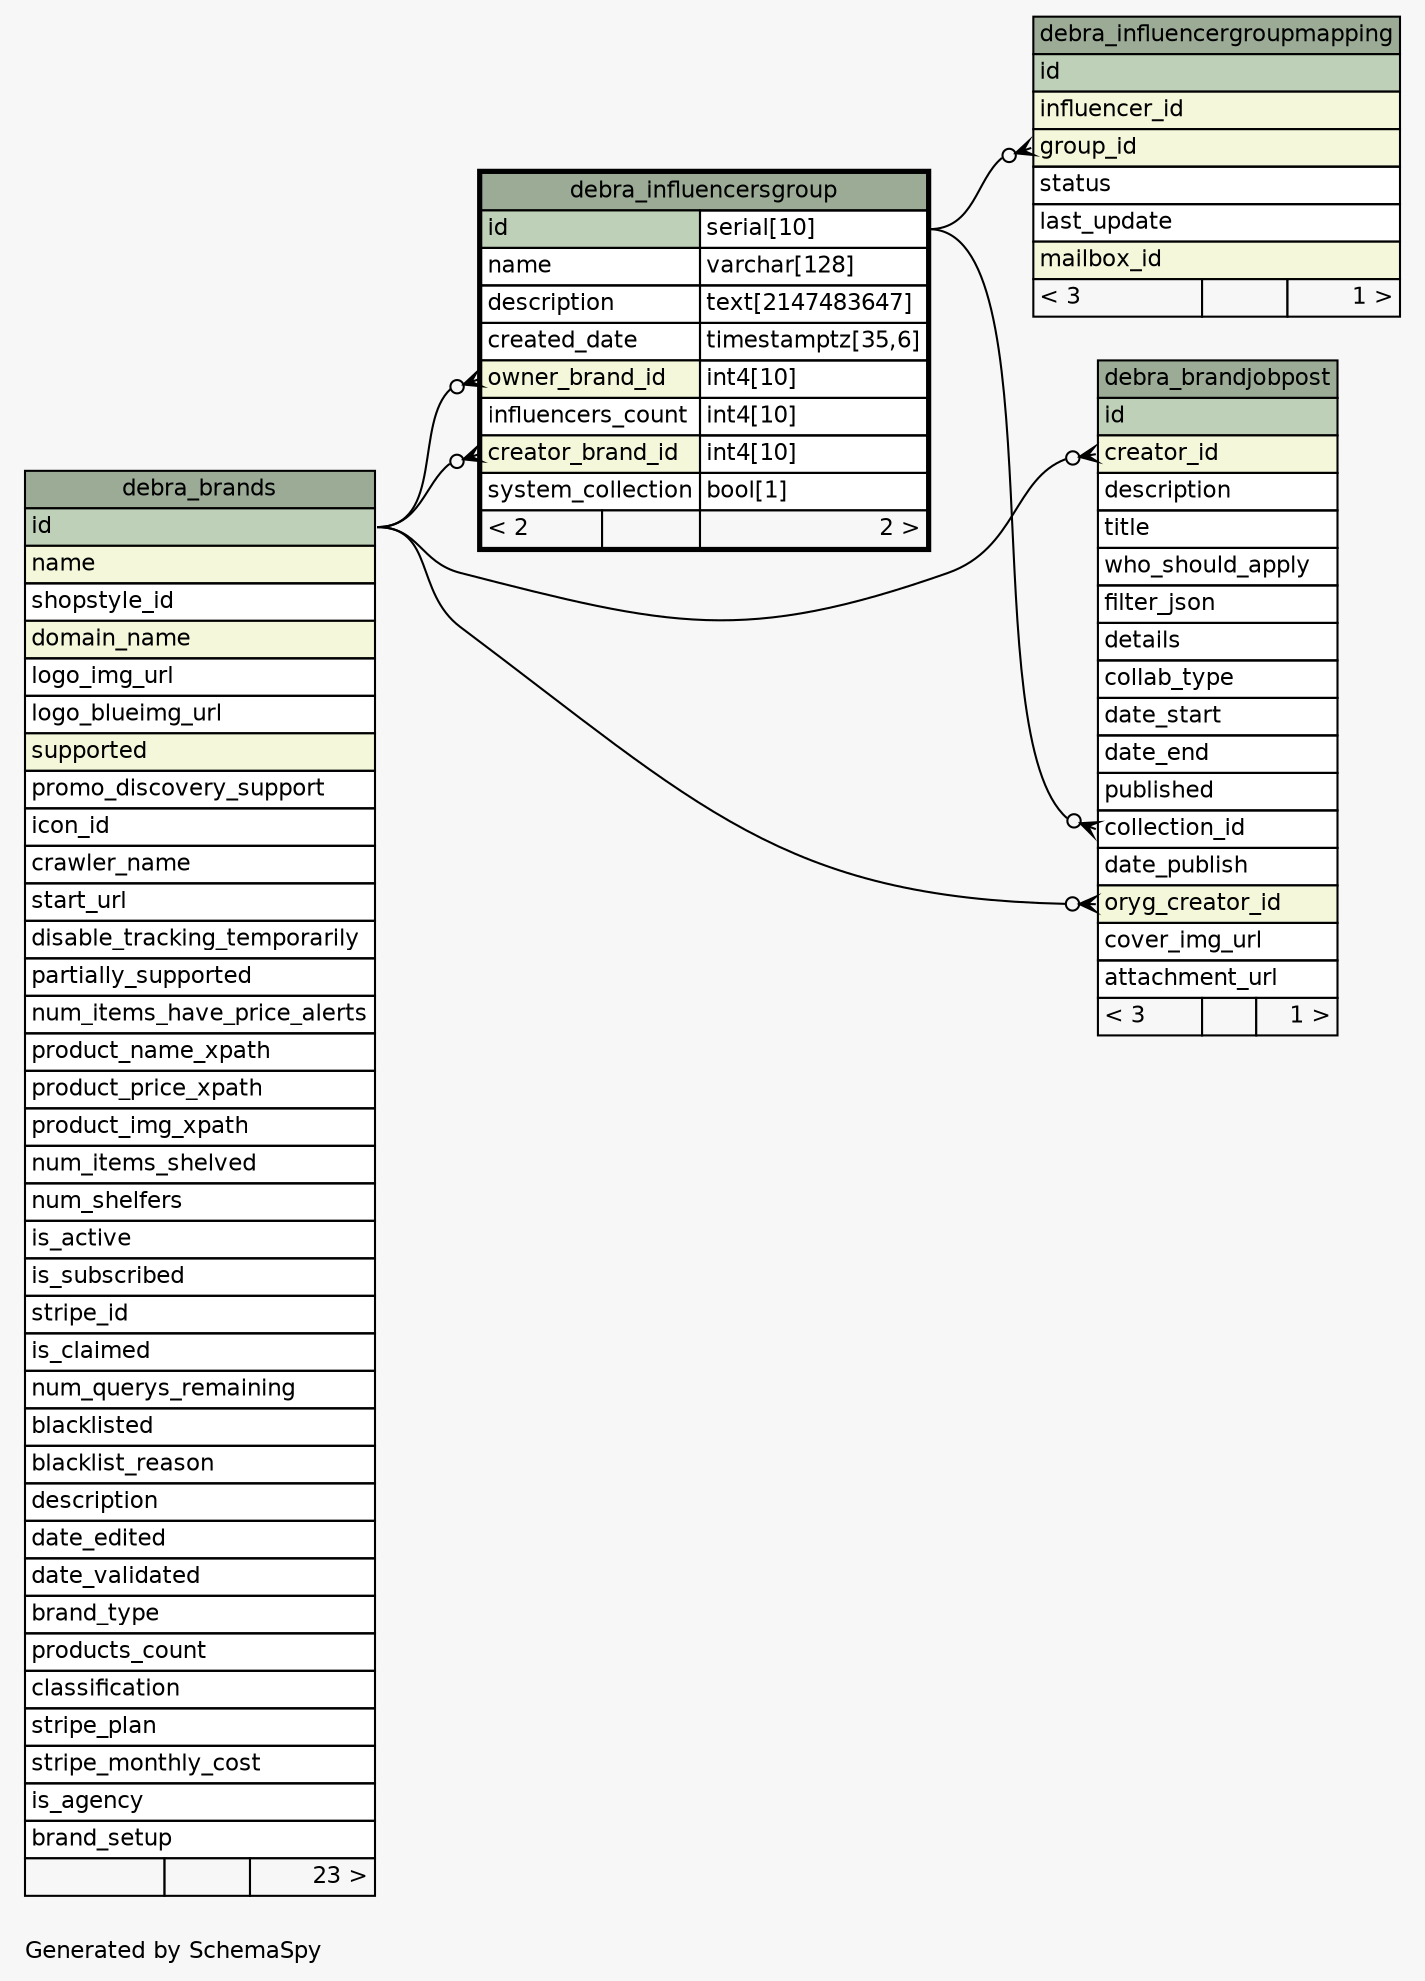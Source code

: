 // dot 2.36.0 on Linux 3.17.0-rc4-a1
// SchemaSpy rev 590
digraph "oneDegreeRelationshipsDiagram" {
  graph [
    rankdir="RL"
    bgcolor="#f7f7f7"
    label="\nGenerated by SchemaSpy"
    labeljust="l"
    nodesep="0.18"
    ranksep="0.46"
    fontname="Helvetica"
    fontsize="11"
  ];
  node [
    fontname="Helvetica"
    fontsize="11"
    shape="plaintext"
  ];
  edge [
    arrowsize="0.8"
  ];
  "debra_brandjobpost":"collection_id":w -> "debra_influencersgroup":"id.type":e [arrowhead=none dir=back arrowtail=crowodot];
  "debra_brandjobpost":"creator_id":w -> "debra_brands":"id":e [arrowhead=none dir=back arrowtail=crowodot];
  "debra_brandjobpost":"oryg_creator_id":w -> "debra_brands":"id":e [arrowhead=none dir=back arrowtail=crowodot];
  "debra_influencergroupmapping":"group_id":w -> "debra_influencersgroup":"id.type":e [arrowhead=none dir=back arrowtail=crowodot];
  "debra_influencersgroup":"creator_brand_id":w -> "debra_brands":"id":e [arrowhead=none dir=back arrowtail=crowodot];
  "debra_influencersgroup":"owner_brand_id":w -> "debra_brands":"id":e [arrowhead=none dir=back arrowtail=crowodot];
  "debra_brandjobpost" [
    label=<
    <TABLE BORDER="0" CELLBORDER="1" CELLSPACING="0" BGCOLOR="#ffffff">
      <TR><TD COLSPAN="3" BGCOLOR="#9bab96" ALIGN="CENTER">debra_brandjobpost</TD></TR>
      <TR><TD PORT="id" COLSPAN="3" BGCOLOR="#bed1b8" ALIGN="LEFT">id</TD></TR>
      <TR><TD PORT="creator_id" COLSPAN="3" BGCOLOR="#f4f7da" ALIGN="LEFT">creator_id</TD></TR>
      <TR><TD PORT="description" COLSPAN="3" ALIGN="LEFT">description</TD></TR>
      <TR><TD PORT="title" COLSPAN="3" ALIGN="LEFT">title</TD></TR>
      <TR><TD PORT="who_should_apply" COLSPAN="3" ALIGN="LEFT">who_should_apply</TD></TR>
      <TR><TD PORT="filter_json" COLSPAN="3" ALIGN="LEFT">filter_json</TD></TR>
      <TR><TD PORT="details" COLSPAN="3" ALIGN="LEFT">details</TD></TR>
      <TR><TD PORT="collab_type" COLSPAN="3" ALIGN="LEFT">collab_type</TD></TR>
      <TR><TD PORT="date_start" COLSPAN="3" ALIGN="LEFT">date_start</TD></TR>
      <TR><TD PORT="date_end" COLSPAN="3" ALIGN="LEFT">date_end</TD></TR>
      <TR><TD PORT="published" COLSPAN="3" ALIGN="LEFT">published</TD></TR>
      <TR><TD PORT="collection_id" COLSPAN="3" ALIGN="LEFT">collection_id</TD></TR>
      <TR><TD PORT="date_publish" COLSPAN="3" ALIGN="LEFT">date_publish</TD></TR>
      <TR><TD PORT="oryg_creator_id" COLSPAN="3" BGCOLOR="#f4f7da" ALIGN="LEFT">oryg_creator_id</TD></TR>
      <TR><TD PORT="cover_img_url" COLSPAN="3" ALIGN="LEFT">cover_img_url</TD></TR>
      <TR><TD PORT="attachment_url" COLSPAN="3" ALIGN="LEFT">attachment_url</TD></TR>
      <TR><TD ALIGN="LEFT" BGCOLOR="#f7f7f7">&lt; 3</TD><TD ALIGN="RIGHT" BGCOLOR="#f7f7f7">  </TD><TD ALIGN="RIGHT" BGCOLOR="#f7f7f7">1 &gt;</TD></TR>
    </TABLE>>
    URL="debra_brandjobpost.html"
    tooltip="debra_brandjobpost"
  ];
  "debra_brands" [
    label=<
    <TABLE BORDER="0" CELLBORDER="1" CELLSPACING="0" BGCOLOR="#ffffff">
      <TR><TD COLSPAN="3" BGCOLOR="#9bab96" ALIGN="CENTER">debra_brands</TD></TR>
      <TR><TD PORT="id" COLSPAN="3" BGCOLOR="#bed1b8" ALIGN="LEFT">id</TD></TR>
      <TR><TD PORT="name" COLSPAN="3" BGCOLOR="#f4f7da" ALIGN="LEFT">name</TD></TR>
      <TR><TD PORT="shopstyle_id" COLSPAN="3" ALIGN="LEFT">shopstyle_id</TD></TR>
      <TR><TD PORT="domain_name" COLSPAN="3" BGCOLOR="#f4f7da" ALIGN="LEFT">domain_name</TD></TR>
      <TR><TD PORT="logo_img_url" COLSPAN="3" ALIGN="LEFT">logo_img_url</TD></TR>
      <TR><TD PORT="logo_blueimg_url" COLSPAN="3" ALIGN="LEFT">logo_blueimg_url</TD></TR>
      <TR><TD PORT="supported" COLSPAN="3" BGCOLOR="#f4f7da" ALIGN="LEFT">supported</TD></TR>
      <TR><TD PORT="promo_discovery_support" COLSPAN="3" ALIGN="LEFT">promo_discovery_support</TD></TR>
      <TR><TD PORT="icon_id" COLSPAN="3" ALIGN="LEFT">icon_id</TD></TR>
      <TR><TD PORT="crawler_name" COLSPAN="3" ALIGN="LEFT">crawler_name</TD></TR>
      <TR><TD PORT="start_url" COLSPAN="3" ALIGN="LEFT">start_url</TD></TR>
      <TR><TD PORT="disable_tracking_temporarily" COLSPAN="3" ALIGN="LEFT">disable_tracking_temporarily</TD></TR>
      <TR><TD PORT="partially_supported" COLSPAN="3" ALIGN="LEFT">partially_supported</TD></TR>
      <TR><TD PORT="num_items_have_price_alerts" COLSPAN="3" ALIGN="LEFT">num_items_have_price_alerts</TD></TR>
      <TR><TD PORT="product_name_xpath" COLSPAN="3" ALIGN="LEFT">product_name_xpath</TD></TR>
      <TR><TD PORT="product_price_xpath" COLSPAN="3" ALIGN="LEFT">product_price_xpath</TD></TR>
      <TR><TD PORT="product_img_xpath" COLSPAN="3" ALIGN="LEFT">product_img_xpath</TD></TR>
      <TR><TD PORT="num_items_shelved" COLSPAN="3" ALIGN="LEFT">num_items_shelved</TD></TR>
      <TR><TD PORT="num_shelfers" COLSPAN="3" ALIGN="LEFT">num_shelfers</TD></TR>
      <TR><TD PORT="is_active" COLSPAN="3" ALIGN="LEFT">is_active</TD></TR>
      <TR><TD PORT="is_subscribed" COLSPAN="3" ALIGN="LEFT">is_subscribed</TD></TR>
      <TR><TD PORT="stripe_id" COLSPAN="3" ALIGN="LEFT">stripe_id</TD></TR>
      <TR><TD PORT="is_claimed" COLSPAN="3" ALIGN="LEFT">is_claimed</TD></TR>
      <TR><TD PORT="num_querys_remaining" COLSPAN="3" ALIGN="LEFT">num_querys_remaining</TD></TR>
      <TR><TD PORT="blacklisted" COLSPAN="3" ALIGN="LEFT">blacklisted</TD></TR>
      <TR><TD PORT="blacklist_reason" COLSPAN="3" ALIGN="LEFT">blacklist_reason</TD></TR>
      <TR><TD PORT="description" COLSPAN="3" ALIGN="LEFT">description</TD></TR>
      <TR><TD PORT="date_edited" COLSPAN="3" ALIGN="LEFT">date_edited</TD></TR>
      <TR><TD PORT="date_validated" COLSPAN="3" ALIGN="LEFT">date_validated</TD></TR>
      <TR><TD PORT="brand_type" COLSPAN="3" ALIGN="LEFT">brand_type</TD></TR>
      <TR><TD PORT="products_count" COLSPAN="3" ALIGN="LEFT">products_count</TD></TR>
      <TR><TD PORT="classification" COLSPAN="3" ALIGN="LEFT">classification</TD></TR>
      <TR><TD PORT="stripe_plan" COLSPAN="3" ALIGN="LEFT">stripe_plan</TD></TR>
      <TR><TD PORT="stripe_monthly_cost" COLSPAN="3" ALIGN="LEFT">stripe_monthly_cost</TD></TR>
      <TR><TD PORT="is_agency" COLSPAN="3" ALIGN="LEFT">is_agency</TD></TR>
      <TR><TD PORT="brand_setup" COLSPAN="3" ALIGN="LEFT">brand_setup</TD></TR>
      <TR><TD ALIGN="LEFT" BGCOLOR="#f7f7f7">  </TD><TD ALIGN="RIGHT" BGCOLOR="#f7f7f7">  </TD><TD ALIGN="RIGHT" BGCOLOR="#f7f7f7">23 &gt;</TD></TR>
    </TABLE>>
    URL="debra_brands.html"
    tooltip="debra_brands"
  ];
  "debra_influencergroupmapping" [
    label=<
    <TABLE BORDER="0" CELLBORDER="1" CELLSPACING="0" BGCOLOR="#ffffff">
      <TR><TD COLSPAN="3" BGCOLOR="#9bab96" ALIGN="CENTER">debra_influencergroupmapping</TD></TR>
      <TR><TD PORT="id" COLSPAN="3" BGCOLOR="#bed1b8" ALIGN="LEFT">id</TD></TR>
      <TR><TD PORT="influencer_id" COLSPAN="3" BGCOLOR="#f4f7da" ALIGN="LEFT">influencer_id</TD></TR>
      <TR><TD PORT="group_id" COLSPAN="3" BGCOLOR="#f4f7da" ALIGN="LEFT">group_id</TD></TR>
      <TR><TD PORT="status" COLSPAN="3" ALIGN="LEFT">status</TD></TR>
      <TR><TD PORT="last_update" COLSPAN="3" ALIGN="LEFT">last_update</TD></TR>
      <TR><TD PORT="mailbox_id" COLSPAN="3" BGCOLOR="#f4f7da" ALIGN="LEFT">mailbox_id</TD></TR>
      <TR><TD ALIGN="LEFT" BGCOLOR="#f7f7f7">&lt; 3</TD><TD ALIGN="RIGHT" BGCOLOR="#f7f7f7">  </TD><TD ALIGN="RIGHT" BGCOLOR="#f7f7f7">1 &gt;</TD></TR>
    </TABLE>>
    URL="debra_influencergroupmapping.html"
    tooltip="debra_influencergroupmapping"
  ];
  "debra_influencersgroup" [
    label=<
    <TABLE BORDER="2" CELLBORDER="1" CELLSPACING="0" BGCOLOR="#ffffff">
      <TR><TD COLSPAN="3" BGCOLOR="#9bab96" ALIGN="CENTER">debra_influencersgroup</TD></TR>
      <TR><TD PORT="id" COLSPAN="2" BGCOLOR="#bed1b8" ALIGN="LEFT">id</TD><TD PORT="id.type" ALIGN="LEFT">serial[10]</TD></TR>
      <TR><TD PORT="name" COLSPAN="2" ALIGN="LEFT">name</TD><TD PORT="name.type" ALIGN="LEFT">varchar[128]</TD></TR>
      <TR><TD PORT="description" COLSPAN="2" ALIGN="LEFT">description</TD><TD PORT="description.type" ALIGN="LEFT">text[2147483647]</TD></TR>
      <TR><TD PORT="created_date" COLSPAN="2" ALIGN="LEFT">created_date</TD><TD PORT="created_date.type" ALIGN="LEFT">timestamptz[35,6]</TD></TR>
      <TR><TD PORT="owner_brand_id" COLSPAN="2" BGCOLOR="#f4f7da" ALIGN="LEFT">owner_brand_id</TD><TD PORT="owner_brand_id.type" ALIGN="LEFT">int4[10]</TD></TR>
      <TR><TD PORT="influencers_count" COLSPAN="2" ALIGN="LEFT">influencers_count</TD><TD PORT="influencers_count.type" ALIGN="LEFT">int4[10]</TD></TR>
      <TR><TD PORT="creator_brand_id" COLSPAN="2" BGCOLOR="#f4f7da" ALIGN="LEFT">creator_brand_id</TD><TD PORT="creator_brand_id.type" ALIGN="LEFT">int4[10]</TD></TR>
      <TR><TD PORT="system_collection" COLSPAN="2" ALIGN="LEFT">system_collection</TD><TD PORT="system_collection.type" ALIGN="LEFT">bool[1]</TD></TR>
      <TR><TD ALIGN="LEFT" BGCOLOR="#f7f7f7">&lt; 2</TD><TD ALIGN="RIGHT" BGCOLOR="#f7f7f7">  </TD><TD ALIGN="RIGHT" BGCOLOR="#f7f7f7">2 &gt;</TD></TR>
    </TABLE>>
    URL="debra_influencersgroup.html"
    tooltip="debra_influencersgroup"
  ];
}
